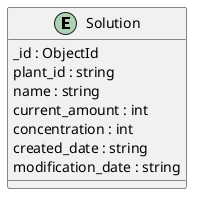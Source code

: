 @startuml Solution_Diagram

entity "Solution" as Solution {
  _id : ObjectId
  plant_id : string
  name : string
  current_amount : int
  concentration : int
  created_date : string
  modification_date : string
}

@enduml
